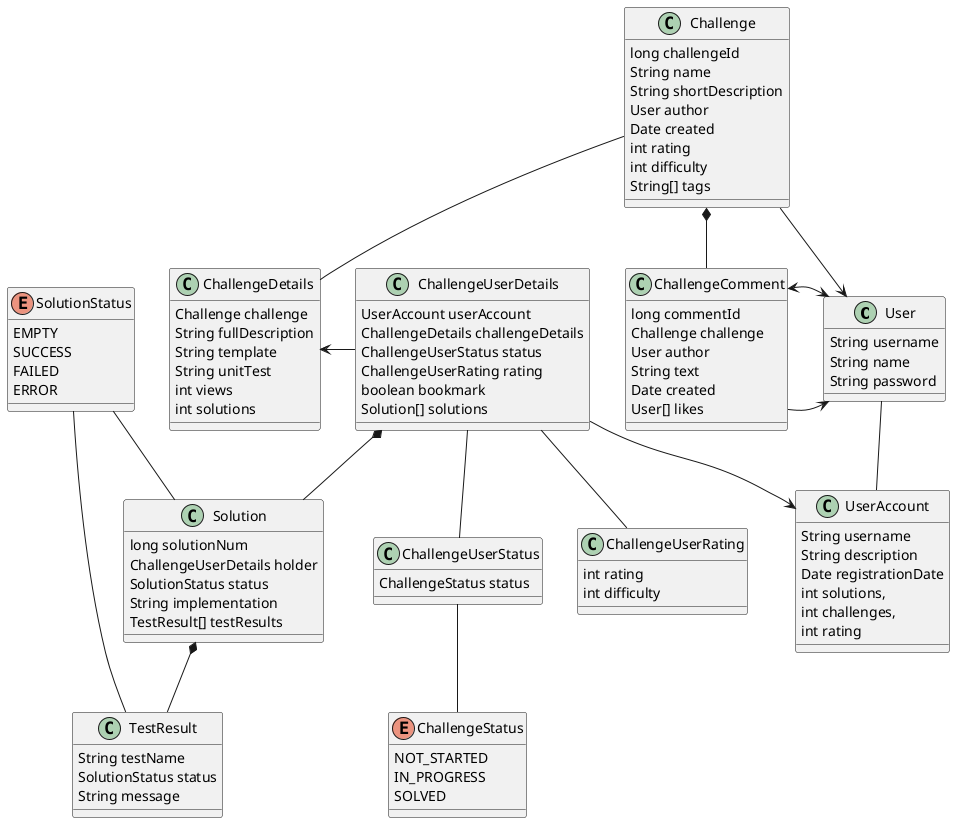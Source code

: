 @startuml

class User {
    String username
    String name
    String password
}

class UserAccount {
    String username
    String description
    Date registrationDate
    int solutions,
    int challenges,
    int rating
}

class Challenge {
    long challengeId
    String name
    String shortDescription
    User author
    Date created
    int rating
    int difficulty
    String[] tags
}

class ChallengeDetails {
    Challenge challenge
    String fullDescription
    String template
    String unitTest
    int views
    int solutions
}

class ChallengeUserStatus {
    ChallengeStatus status
}

enum ChallengeStatus {
    NOT_STARTED
    IN_PROGRESS
    SOLVED
}

class ChallengeUserRating {
    int rating
    int difficulty
}

class ChallengeUserDetails {
    UserAccount userAccount
    ChallengeDetails challengeDetails
    ChallengeUserStatus status
    ChallengeUserRating rating
    boolean bookmark
    Solution[] solutions
}

class Solution {
    long solutionNum
    ChallengeUserDetails holder
    SolutionStatus status
    String implementation
    TestResult[] testResults
}

enum SolutionStatus {
    EMPTY
    SUCCESS
    FAILED
    ERROR
}

class TestResult {
    String testName
    SolutionStatus status
    String message
}

class ChallengeComment {
    long commentId
    Challenge challenge
    User author
    String text
    Date created
    User[] likes
}


Challenge -> User
User -- UserAccount
Challenge -- ChallengeDetails
ChallengeDetails <- ChallengeUserDetails
ChallengeUserDetails -> UserAccount
ChallengeUserDetails -- ChallengeUserStatus
ChallengeUserStatus -- ChallengeStatus
ChallengeUserDetails -- ChallengeUserRating
ChallengeUserDetails *-- Solution
SolutionStatus -- TestResult
SolutionStatus -- Solution
Solution *-- TestResult
Challenge *-- ChallengeComment
ChallengeComment -> User
ChallengeComment <-> User

@enduml